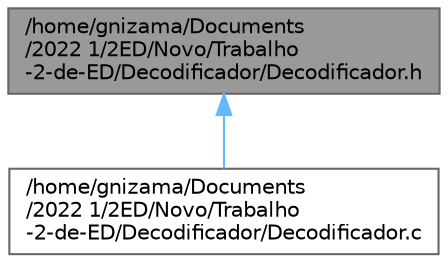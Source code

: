 digraph "/home/gnizama/Documents/2022 1/2ED/Novo/Trabalho-2-de-ED/Decodificador/Decodificador.h"
{
 // LATEX_PDF_SIZE
  bgcolor="transparent";
  edge [fontname=Helvetica,fontsize=10,labelfontname=Helvetica,labelfontsize=10];
  node [fontname=Helvetica,fontsize=10,shape=box,height=0.2,width=0.4];
  Node1 [label="/home/gnizama/Documents\l/2022 1/2ED/Novo/Trabalho\l-2-de-ED/Decodificador/Decodificador.h",height=0.2,width=0.4,color="gray40", fillcolor="grey60", style="filled", fontcolor="black",tooltip=" "];
  Node1 -> Node2 [dir="back",color="steelblue1",style="solid"];
  Node2 [label="/home/gnizama/Documents\l/2022 1/2ED/Novo/Trabalho\l-2-de-ED/Decodificador/Decodificador.c",height=0.2,width=0.4,color="grey40", fillcolor="white", style="filled",URL="$_decodificador_8c.html",tooltip=" "];
}
